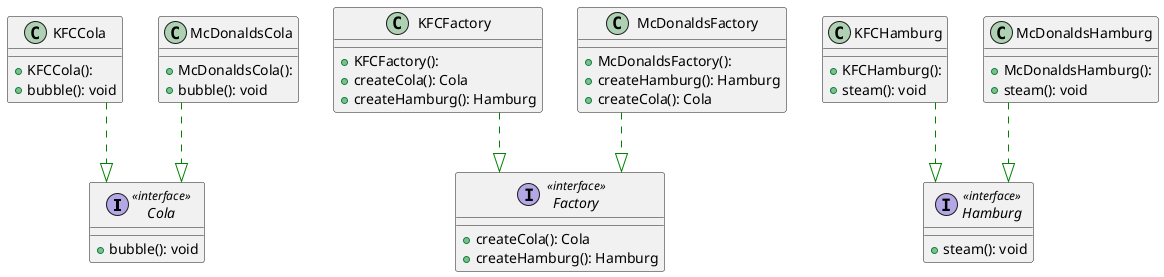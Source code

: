 @startuml

top to bottom direction
skinparam linetype ortho

interface Cola << interface >> {
  + bubble(): void
}
interface Factory << interface >> {
  + createCola(): Cola
  + createHamburg(): Hamburg
}
interface Hamburg << interface >> {
  + steam(): void
}
class KFCCola {
  + KFCCola(): 
  + bubble(): void
}
class KFCFactory {
  + KFCFactory(): 
  + createCola(): Cola
  + createHamburg(): Hamburg
}
class KFCHamburg {
  + KFCHamburg(): 
  + steam(): void
}
class McDonaldsCola {
  + McDonaldsCola(): 
  + bubble(): void
}
class McDonaldsFactory {
  + McDonaldsFactory(): 
  + createHamburg(): Hamburg
  + createCola(): Cola
}
class McDonaldsHamburg {
  + McDonaldsHamburg(): 
  + steam(): void
}

KFCCola           -[#008200,dashed]-^  Cola             
KFCFactory        -[#008200,dashed]-^  Factory          
KFCHamburg        -[#008200,dashed]-^  Hamburg          
McDonaldsCola     -[#008200,dashed]-^  Cola             
McDonaldsFactory  -[#008200,dashed]-^  Factory          
McDonaldsHamburg  -[#008200,dashed]-^  Hamburg          
@enduml
